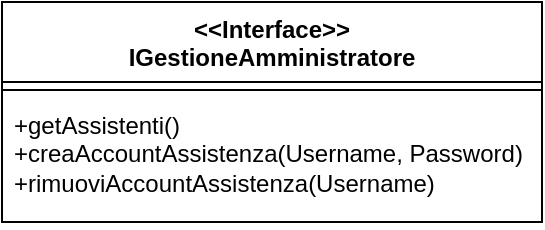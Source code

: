 <mxfile version="21.3.4" type="github">
  <diagram name="Page-1" id="DbbDE5bcta823I4-03vz">
    <mxGraphModel dx="435" dy="795" grid="1" gridSize="10" guides="1" tooltips="1" connect="1" arrows="1" fold="1" page="1" pageScale="1" pageWidth="827" pageHeight="1169" math="0" shadow="0">
      <root>
        <mxCell id="0" />
        <mxCell id="1" parent="0" />
        <mxCell id="rOeNR3CFmHQfeBgxvJ4C-1" value="&lt;div&gt;&amp;lt;&amp;lt;Interface&amp;gt;&amp;gt;&lt;/div&gt;&lt;div&gt;IGestioneAmministratore&lt;/div&gt;" style="swimlane;fontStyle=1;align=center;verticalAlign=top;childLayout=stackLayout;horizontal=1;startSize=40;horizontalStack=0;resizeParent=1;resizeParentMax=0;resizeLast=0;collapsible=1;marginBottom=0;whiteSpace=wrap;html=1;" vertex="1" parent="1">
          <mxGeometry x="100" y="170" width="270" height="110" as="geometry" />
        </mxCell>
        <mxCell id="rOeNR3CFmHQfeBgxvJ4C-2" value="" style="line;strokeWidth=1;fillColor=none;align=left;verticalAlign=middle;spacingTop=-1;spacingLeft=3;spacingRight=3;rotatable=0;labelPosition=right;points=[];portConstraint=eastwest;strokeColor=inherit;" vertex="1" parent="rOeNR3CFmHQfeBgxvJ4C-1">
          <mxGeometry y="40" width="270" height="8" as="geometry" />
        </mxCell>
        <mxCell id="rOeNR3CFmHQfeBgxvJ4C-3" value="&lt;div&gt;+getAssistenti()&lt;/div&gt;&lt;div&gt;+creaAccountAssistenza(Username, Password)&lt;/div&gt;&lt;div&gt;+rimuoviAccountAssistenza(Username)&lt;br&gt;&lt;/div&gt;" style="text;strokeColor=none;fillColor=none;align=left;verticalAlign=top;spacingLeft=4;spacingRight=4;overflow=hidden;rotatable=0;points=[[0,0.5],[1,0.5]];portConstraint=eastwest;whiteSpace=wrap;html=1;" vertex="1" parent="rOeNR3CFmHQfeBgxvJ4C-1">
          <mxGeometry y="48" width="270" height="62" as="geometry" />
        </mxCell>
      </root>
    </mxGraphModel>
  </diagram>
</mxfile>
